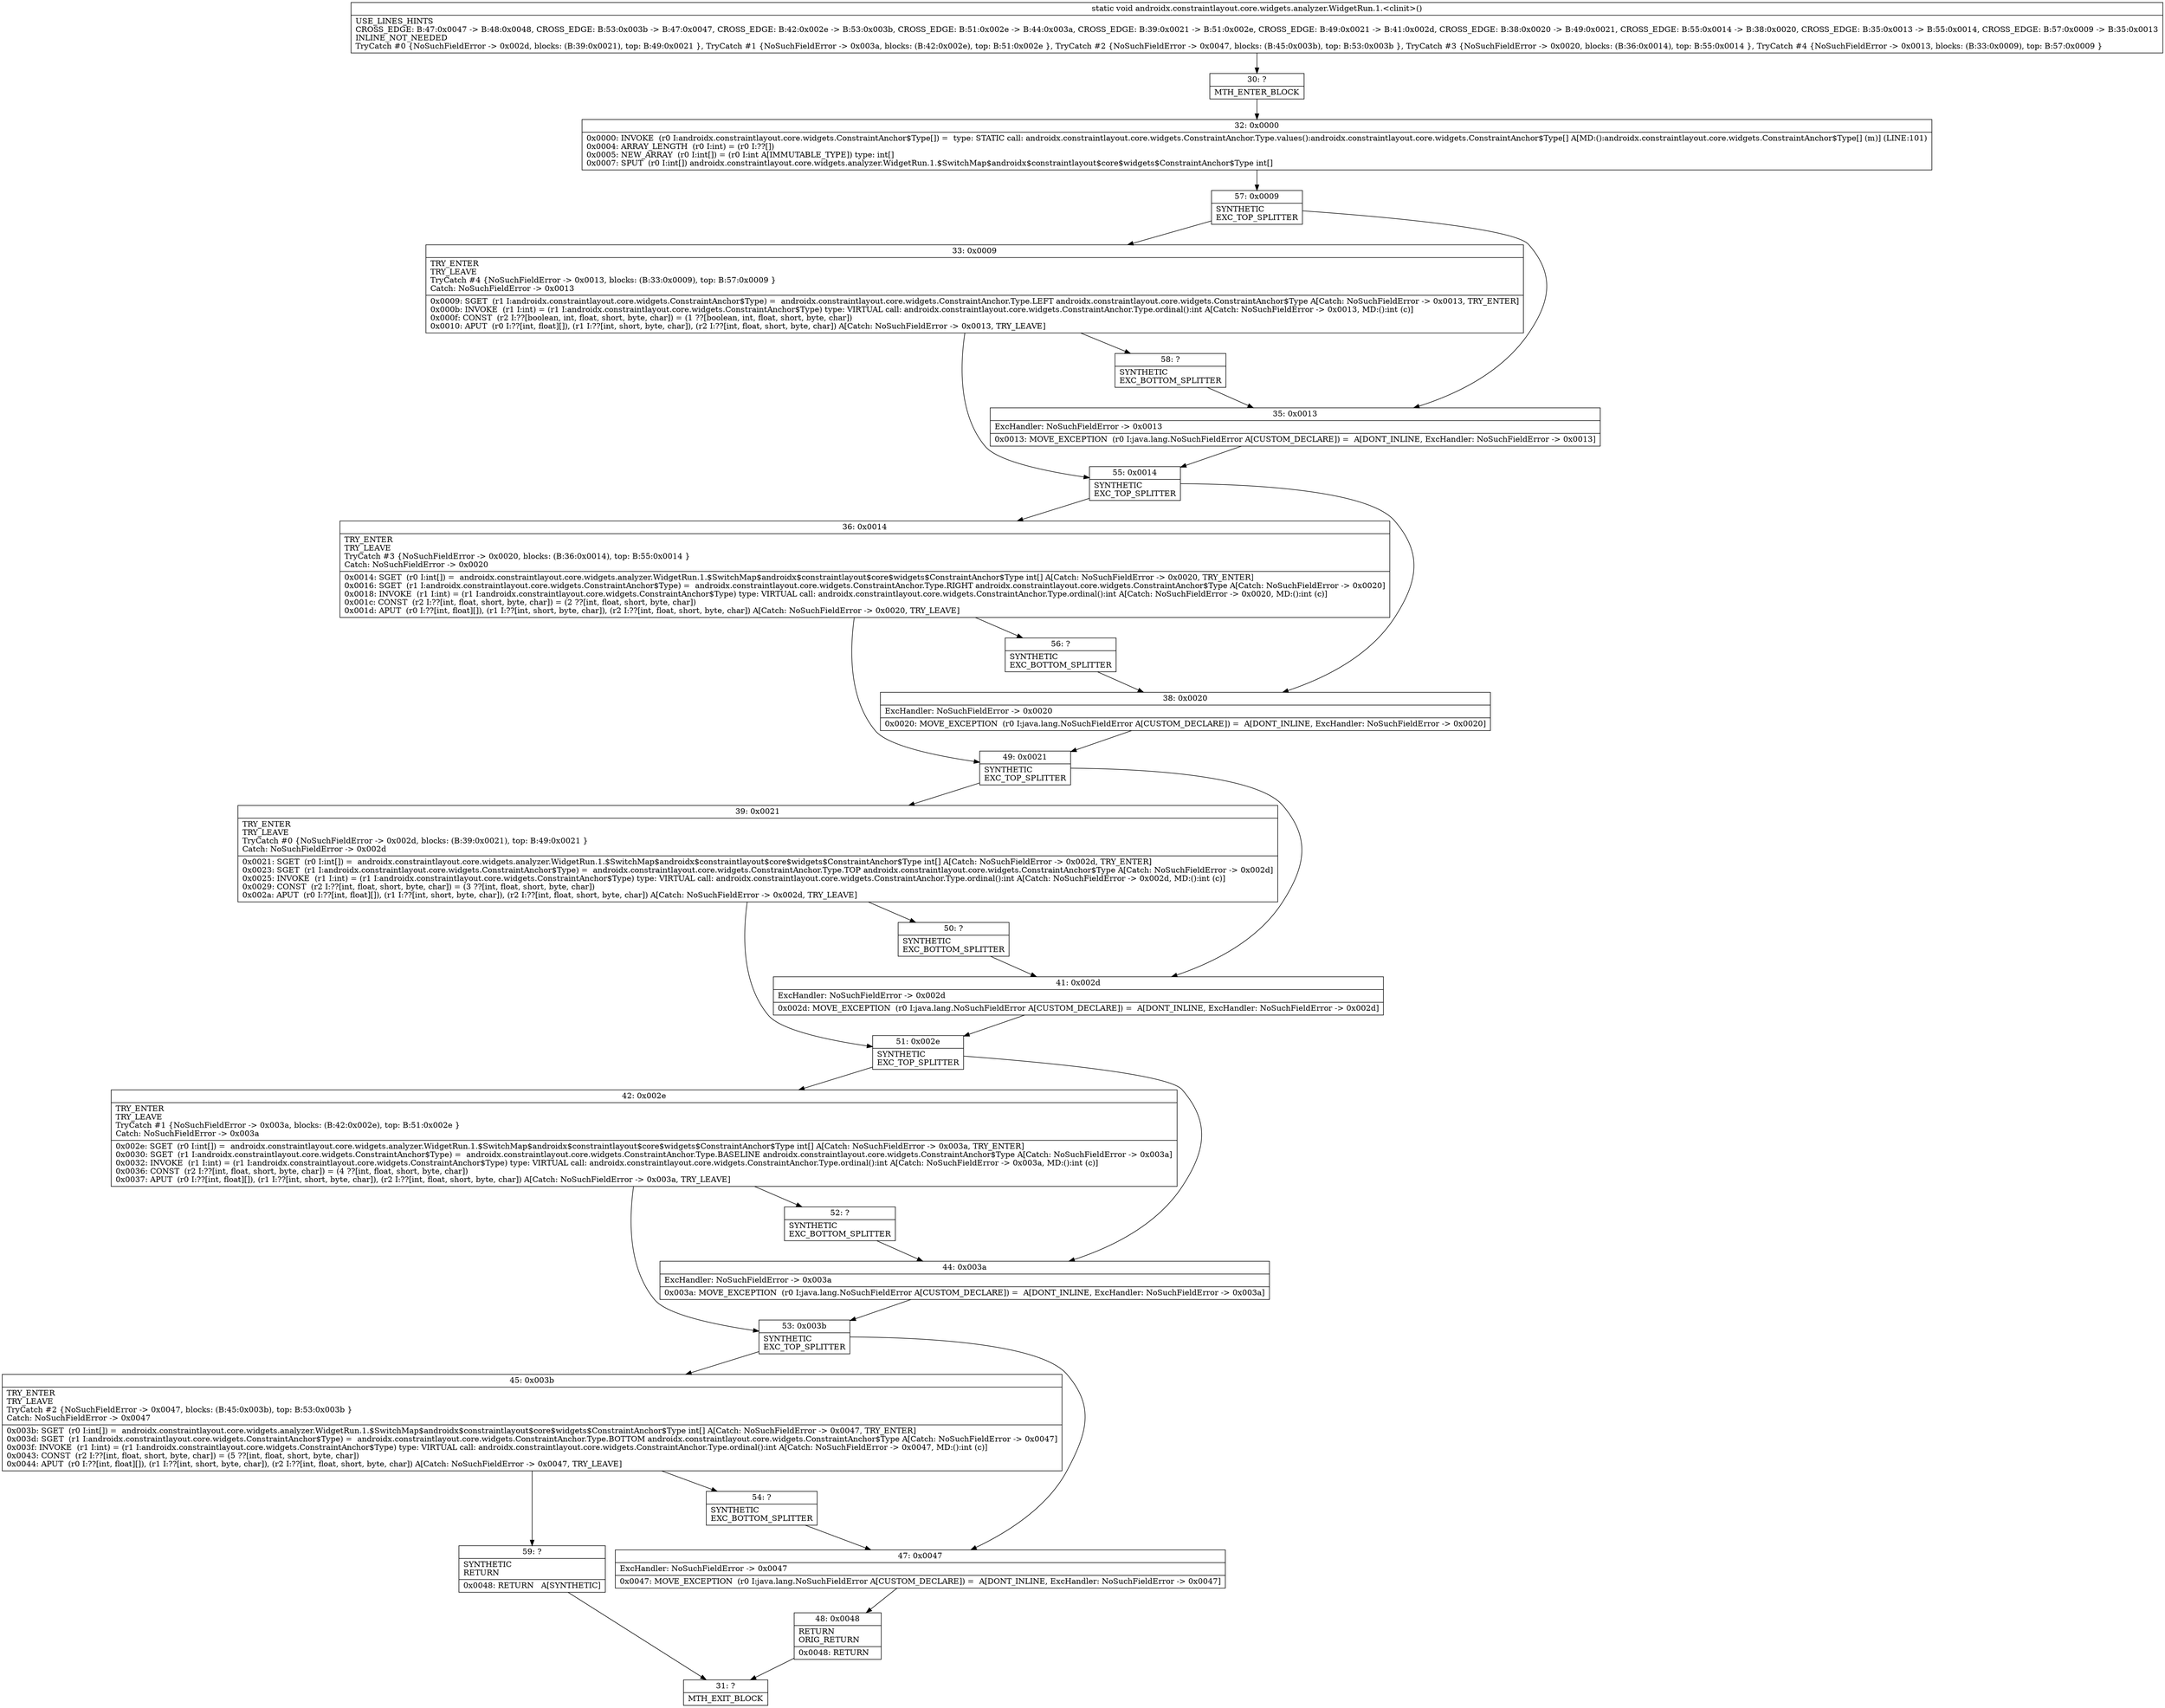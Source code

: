 digraph "CFG forandroidx.constraintlayout.core.widgets.analyzer.WidgetRun.1.\<clinit\>()V" {
Node_30 [shape=record,label="{30\:\ ?|MTH_ENTER_BLOCK\l}"];
Node_32 [shape=record,label="{32\:\ 0x0000|0x0000: INVOKE  (r0 I:androidx.constraintlayout.core.widgets.ConstraintAnchor$Type[]) =  type: STATIC call: androidx.constraintlayout.core.widgets.ConstraintAnchor.Type.values():androidx.constraintlayout.core.widgets.ConstraintAnchor$Type[] A[MD:():androidx.constraintlayout.core.widgets.ConstraintAnchor$Type[] (m)] (LINE:101)\l0x0004: ARRAY_LENGTH  (r0 I:int) = (r0 I:??[]) \l0x0005: NEW_ARRAY  (r0 I:int[]) = (r0 I:int A[IMMUTABLE_TYPE]) type: int[] \l0x0007: SPUT  (r0 I:int[]) androidx.constraintlayout.core.widgets.analyzer.WidgetRun.1.$SwitchMap$androidx$constraintlayout$core$widgets$ConstraintAnchor$Type int[] \l}"];
Node_57 [shape=record,label="{57\:\ 0x0009|SYNTHETIC\lEXC_TOP_SPLITTER\l}"];
Node_33 [shape=record,label="{33\:\ 0x0009|TRY_ENTER\lTRY_LEAVE\lTryCatch #4 \{NoSuchFieldError \-\> 0x0013, blocks: (B:33:0x0009), top: B:57:0x0009 \}\lCatch: NoSuchFieldError \-\> 0x0013\l|0x0009: SGET  (r1 I:androidx.constraintlayout.core.widgets.ConstraintAnchor$Type) =  androidx.constraintlayout.core.widgets.ConstraintAnchor.Type.LEFT androidx.constraintlayout.core.widgets.ConstraintAnchor$Type A[Catch: NoSuchFieldError \-\> 0x0013, TRY_ENTER]\l0x000b: INVOKE  (r1 I:int) = (r1 I:androidx.constraintlayout.core.widgets.ConstraintAnchor$Type) type: VIRTUAL call: androidx.constraintlayout.core.widgets.ConstraintAnchor.Type.ordinal():int A[Catch: NoSuchFieldError \-\> 0x0013, MD:():int (c)]\l0x000f: CONST  (r2 I:??[boolean, int, float, short, byte, char]) = (1 ??[boolean, int, float, short, byte, char]) \l0x0010: APUT  (r0 I:??[int, float][]), (r1 I:??[int, short, byte, char]), (r2 I:??[int, float, short, byte, char]) A[Catch: NoSuchFieldError \-\> 0x0013, TRY_LEAVE]\l}"];
Node_55 [shape=record,label="{55\:\ 0x0014|SYNTHETIC\lEXC_TOP_SPLITTER\l}"];
Node_36 [shape=record,label="{36\:\ 0x0014|TRY_ENTER\lTRY_LEAVE\lTryCatch #3 \{NoSuchFieldError \-\> 0x0020, blocks: (B:36:0x0014), top: B:55:0x0014 \}\lCatch: NoSuchFieldError \-\> 0x0020\l|0x0014: SGET  (r0 I:int[]) =  androidx.constraintlayout.core.widgets.analyzer.WidgetRun.1.$SwitchMap$androidx$constraintlayout$core$widgets$ConstraintAnchor$Type int[] A[Catch: NoSuchFieldError \-\> 0x0020, TRY_ENTER]\l0x0016: SGET  (r1 I:androidx.constraintlayout.core.widgets.ConstraintAnchor$Type) =  androidx.constraintlayout.core.widgets.ConstraintAnchor.Type.RIGHT androidx.constraintlayout.core.widgets.ConstraintAnchor$Type A[Catch: NoSuchFieldError \-\> 0x0020]\l0x0018: INVOKE  (r1 I:int) = (r1 I:androidx.constraintlayout.core.widgets.ConstraintAnchor$Type) type: VIRTUAL call: androidx.constraintlayout.core.widgets.ConstraintAnchor.Type.ordinal():int A[Catch: NoSuchFieldError \-\> 0x0020, MD:():int (c)]\l0x001c: CONST  (r2 I:??[int, float, short, byte, char]) = (2 ??[int, float, short, byte, char]) \l0x001d: APUT  (r0 I:??[int, float][]), (r1 I:??[int, short, byte, char]), (r2 I:??[int, float, short, byte, char]) A[Catch: NoSuchFieldError \-\> 0x0020, TRY_LEAVE]\l}"];
Node_49 [shape=record,label="{49\:\ 0x0021|SYNTHETIC\lEXC_TOP_SPLITTER\l}"];
Node_39 [shape=record,label="{39\:\ 0x0021|TRY_ENTER\lTRY_LEAVE\lTryCatch #0 \{NoSuchFieldError \-\> 0x002d, blocks: (B:39:0x0021), top: B:49:0x0021 \}\lCatch: NoSuchFieldError \-\> 0x002d\l|0x0021: SGET  (r0 I:int[]) =  androidx.constraintlayout.core.widgets.analyzer.WidgetRun.1.$SwitchMap$androidx$constraintlayout$core$widgets$ConstraintAnchor$Type int[] A[Catch: NoSuchFieldError \-\> 0x002d, TRY_ENTER]\l0x0023: SGET  (r1 I:androidx.constraintlayout.core.widgets.ConstraintAnchor$Type) =  androidx.constraintlayout.core.widgets.ConstraintAnchor.Type.TOP androidx.constraintlayout.core.widgets.ConstraintAnchor$Type A[Catch: NoSuchFieldError \-\> 0x002d]\l0x0025: INVOKE  (r1 I:int) = (r1 I:androidx.constraintlayout.core.widgets.ConstraintAnchor$Type) type: VIRTUAL call: androidx.constraintlayout.core.widgets.ConstraintAnchor.Type.ordinal():int A[Catch: NoSuchFieldError \-\> 0x002d, MD:():int (c)]\l0x0029: CONST  (r2 I:??[int, float, short, byte, char]) = (3 ??[int, float, short, byte, char]) \l0x002a: APUT  (r0 I:??[int, float][]), (r1 I:??[int, short, byte, char]), (r2 I:??[int, float, short, byte, char]) A[Catch: NoSuchFieldError \-\> 0x002d, TRY_LEAVE]\l}"];
Node_50 [shape=record,label="{50\:\ ?|SYNTHETIC\lEXC_BOTTOM_SPLITTER\l}"];
Node_51 [shape=record,label="{51\:\ 0x002e|SYNTHETIC\lEXC_TOP_SPLITTER\l}"];
Node_42 [shape=record,label="{42\:\ 0x002e|TRY_ENTER\lTRY_LEAVE\lTryCatch #1 \{NoSuchFieldError \-\> 0x003a, blocks: (B:42:0x002e), top: B:51:0x002e \}\lCatch: NoSuchFieldError \-\> 0x003a\l|0x002e: SGET  (r0 I:int[]) =  androidx.constraintlayout.core.widgets.analyzer.WidgetRun.1.$SwitchMap$androidx$constraintlayout$core$widgets$ConstraintAnchor$Type int[] A[Catch: NoSuchFieldError \-\> 0x003a, TRY_ENTER]\l0x0030: SGET  (r1 I:androidx.constraintlayout.core.widgets.ConstraintAnchor$Type) =  androidx.constraintlayout.core.widgets.ConstraintAnchor.Type.BASELINE androidx.constraintlayout.core.widgets.ConstraintAnchor$Type A[Catch: NoSuchFieldError \-\> 0x003a]\l0x0032: INVOKE  (r1 I:int) = (r1 I:androidx.constraintlayout.core.widgets.ConstraintAnchor$Type) type: VIRTUAL call: androidx.constraintlayout.core.widgets.ConstraintAnchor.Type.ordinal():int A[Catch: NoSuchFieldError \-\> 0x003a, MD:():int (c)]\l0x0036: CONST  (r2 I:??[int, float, short, byte, char]) = (4 ??[int, float, short, byte, char]) \l0x0037: APUT  (r0 I:??[int, float][]), (r1 I:??[int, short, byte, char]), (r2 I:??[int, float, short, byte, char]) A[Catch: NoSuchFieldError \-\> 0x003a, TRY_LEAVE]\l}"];
Node_52 [shape=record,label="{52\:\ ?|SYNTHETIC\lEXC_BOTTOM_SPLITTER\l}"];
Node_53 [shape=record,label="{53\:\ 0x003b|SYNTHETIC\lEXC_TOP_SPLITTER\l}"];
Node_45 [shape=record,label="{45\:\ 0x003b|TRY_ENTER\lTRY_LEAVE\lTryCatch #2 \{NoSuchFieldError \-\> 0x0047, blocks: (B:45:0x003b), top: B:53:0x003b \}\lCatch: NoSuchFieldError \-\> 0x0047\l|0x003b: SGET  (r0 I:int[]) =  androidx.constraintlayout.core.widgets.analyzer.WidgetRun.1.$SwitchMap$androidx$constraintlayout$core$widgets$ConstraintAnchor$Type int[] A[Catch: NoSuchFieldError \-\> 0x0047, TRY_ENTER]\l0x003d: SGET  (r1 I:androidx.constraintlayout.core.widgets.ConstraintAnchor$Type) =  androidx.constraintlayout.core.widgets.ConstraintAnchor.Type.BOTTOM androidx.constraintlayout.core.widgets.ConstraintAnchor$Type A[Catch: NoSuchFieldError \-\> 0x0047]\l0x003f: INVOKE  (r1 I:int) = (r1 I:androidx.constraintlayout.core.widgets.ConstraintAnchor$Type) type: VIRTUAL call: androidx.constraintlayout.core.widgets.ConstraintAnchor.Type.ordinal():int A[Catch: NoSuchFieldError \-\> 0x0047, MD:():int (c)]\l0x0043: CONST  (r2 I:??[int, float, short, byte, char]) = (5 ??[int, float, short, byte, char]) \l0x0044: APUT  (r0 I:??[int, float][]), (r1 I:??[int, short, byte, char]), (r2 I:??[int, float, short, byte, char]) A[Catch: NoSuchFieldError \-\> 0x0047, TRY_LEAVE]\l}"];
Node_54 [shape=record,label="{54\:\ ?|SYNTHETIC\lEXC_BOTTOM_SPLITTER\l}"];
Node_59 [shape=record,label="{59\:\ ?|SYNTHETIC\lRETURN\l|0x0048: RETURN   A[SYNTHETIC]\l}"];
Node_31 [shape=record,label="{31\:\ ?|MTH_EXIT_BLOCK\l}"];
Node_47 [shape=record,label="{47\:\ 0x0047|ExcHandler: NoSuchFieldError \-\> 0x0047\l|0x0047: MOVE_EXCEPTION  (r0 I:java.lang.NoSuchFieldError A[CUSTOM_DECLARE]) =  A[DONT_INLINE, ExcHandler: NoSuchFieldError \-\> 0x0047]\l}"];
Node_48 [shape=record,label="{48\:\ 0x0048|RETURN\lORIG_RETURN\l|0x0048: RETURN   \l}"];
Node_44 [shape=record,label="{44\:\ 0x003a|ExcHandler: NoSuchFieldError \-\> 0x003a\l|0x003a: MOVE_EXCEPTION  (r0 I:java.lang.NoSuchFieldError A[CUSTOM_DECLARE]) =  A[DONT_INLINE, ExcHandler: NoSuchFieldError \-\> 0x003a]\l}"];
Node_41 [shape=record,label="{41\:\ 0x002d|ExcHandler: NoSuchFieldError \-\> 0x002d\l|0x002d: MOVE_EXCEPTION  (r0 I:java.lang.NoSuchFieldError A[CUSTOM_DECLARE]) =  A[DONT_INLINE, ExcHandler: NoSuchFieldError \-\> 0x002d]\l}"];
Node_56 [shape=record,label="{56\:\ ?|SYNTHETIC\lEXC_BOTTOM_SPLITTER\l}"];
Node_38 [shape=record,label="{38\:\ 0x0020|ExcHandler: NoSuchFieldError \-\> 0x0020\l|0x0020: MOVE_EXCEPTION  (r0 I:java.lang.NoSuchFieldError A[CUSTOM_DECLARE]) =  A[DONT_INLINE, ExcHandler: NoSuchFieldError \-\> 0x0020]\l}"];
Node_58 [shape=record,label="{58\:\ ?|SYNTHETIC\lEXC_BOTTOM_SPLITTER\l}"];
Node_35 [shape=record,label="{35\:\ 0x0013|ExcHandler: NoSuchFieldError \-\> 0x0013\l|0x0013: MOVE_EXCEPTION  (r0 I:java.lang.NoSuchFieldError A[CUSTOM_DECLARE]) =  A[DONT_INLINE, ExcHandler: NoSuchFieldError \-\> 0x0013]\l}"];
MethodNode[shape=record,label="{static void androidx.constraintlayout.core.widgets.analyzer.WidgetRun.1.\<clinit\>()  | USE_LINES_HINTS\lCROSS_EDGE: B:47:0x0047 \-\> B:48:0x0048, CROSS_EDGE: B:53:0x003b \-\> B:47:0x0047, CROSS_EDGE: B:42:0x002e \-\> B:53:0x003b, CROSS_EDGE: B:51:0x002e \-\> B:44:0x003a, CROSS_EDGE: B:39:0x0021 \-\> B:51:0x002e, CROSS_EDGE: B:49:0x0021 \-\> B:41:0x002d, CROSS_EDGE: B:38:0x0020 \-\> B:49:0x0021, CROSS_EDGE: B:55:0x0014 \-\> B:38:0x0020, CROSS_EDGE: B:35:0x0013 \-\> B:55:0x0014, CROSS_EDGE: B:57:0x0009 \-\> B:35:0x0013\lINLINE_NOT_NEEDED\lTryCatch #0 \{NoSuchFieldError \-\> 0x002d, blocks: (B:39:0x0021), top: B:49:0x0021 \}, TryCatch #1 \{NoSuchFieldError \-\> 0x003a, blocks: (B:42:0x002e), top: B:51:0x002e \}, TryCatch #2 \{NoSuchFieldError \-\> 0x0047, blocks: (B:45:0x003b), top: B:53:0x003b \}, TryCatch #3 \{NoSuchFieldError \-\> 0x0020, blocks: (B:36:0x0014), top: B:55:0x0014 \}, TryCatch #4 \{NoSuchFieldError \-\> 0x0013, blocks: (B:33:0x0009), top: B:57:0x0009 \}\l}"];
MethodNode -> Node_30;Node_30 -> Node_32;
Node_32 -> Node_57;
Node_57 -> Node_33;
Node_57 -> Node_35;
Node_33 -> Node_55;
Node_33 -> Node_58;
Node_55 -> Node_36;
Node_55 -> Node_38;
Node_36 -> Node_49;
Node_36 -> Node_56;
Node_49 -> Node_39;
Node_49 -> Node_41;
Node_39 -> Node_50;
Node_39 -> Node_51;
Node_50 -> Node_41;
Node_51 -> Node_42;
Node_51 -> Node_44;
Node_42 -> Node_52;
Node_42 -> Node_53;
Node_52 -> Node_44;
Node_53 -> Node_45;
Node_53 -> Node_47;
Node_45 -> Node_54;
Node_45 -> Node_59;
Node_54 -> Node_47;
Node_59 -> Node_31;
Node_47 -> Node_48;
Node_48 -> Node_31;
Node_44 -> Node_53;
Node_41 -> Node_51;
Node_56 -> Node_38;
Node_38 -> Node_49;
Node_58 -> Node_35;
Node_35 -> Node_55;
}

